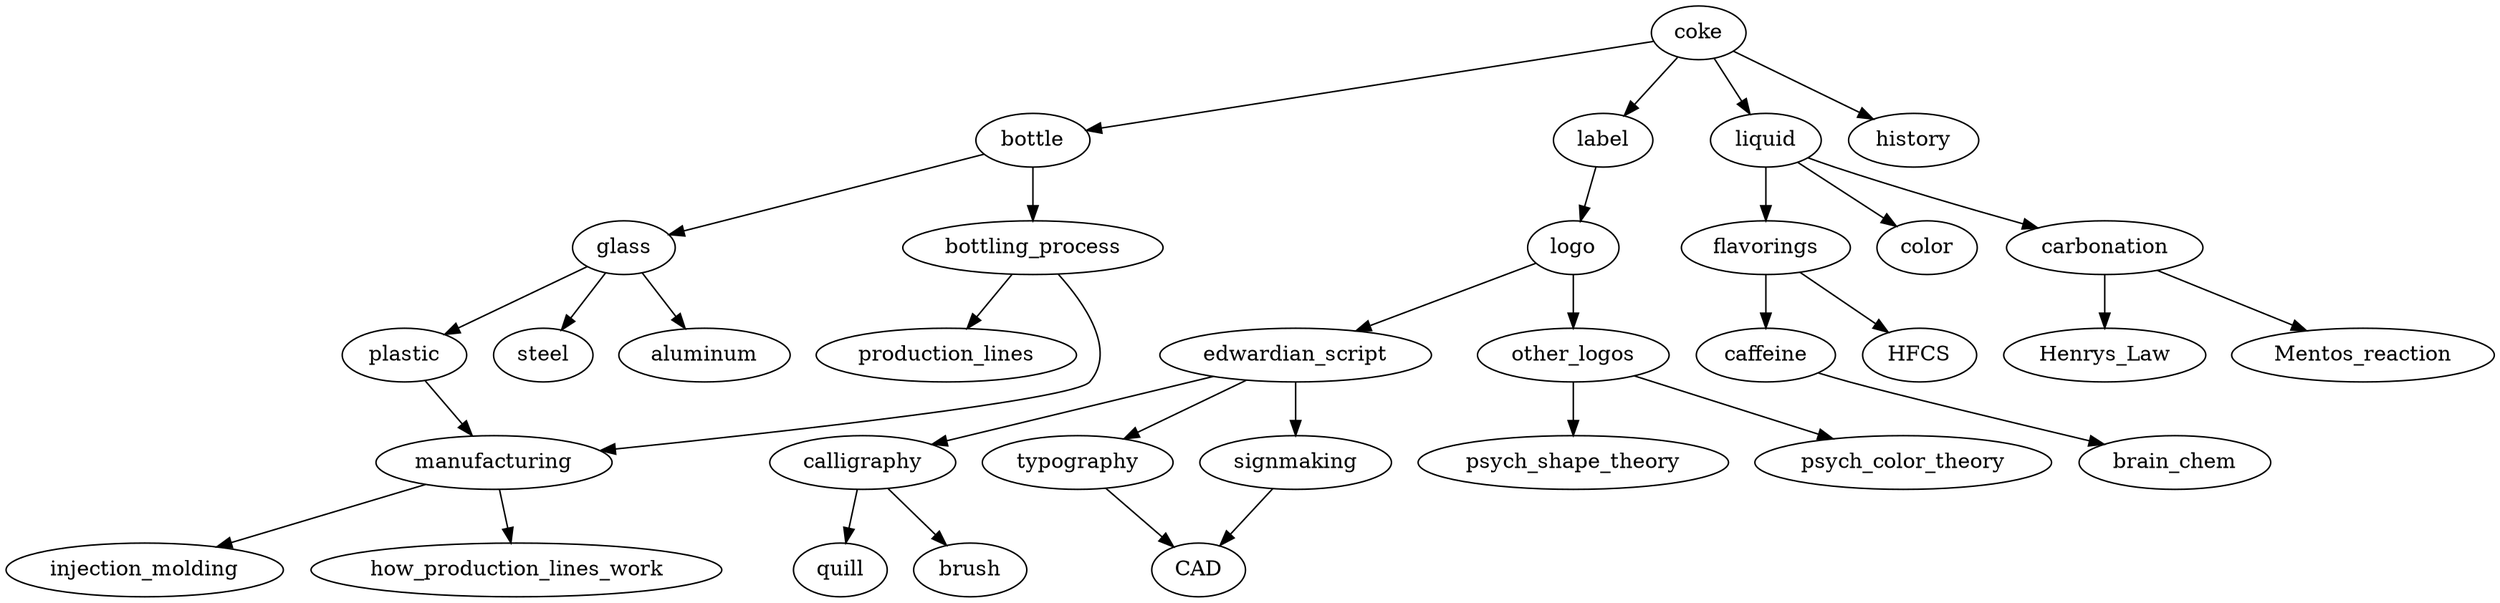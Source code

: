digraph coke {
    coke -> bottle
    coke -> label
    coke -> liquid
    coke -> history
    
    bottle -> glass
    bottle -> bottling_process

    bottling_process -> production_lines
    bottling_process -> manufacturing

    glass -> plastic
    glass -> steel
    glass -> aluminum

    plastic -> manufacturing -> injection_molding

    manufacturing -> how_production_lines_work

    label -> logo

    logo -> edwardian_script
    logo -> other_logos

    edwardian_script -> calligraphy
    edwardian_script -> typography
    edwardian_script -> signmaking

    signmaking -> CAD

    typography -> CAD

    calligraphy -> quill
    calligraphy -> brush

    other_logos -> psych_shape_theory
    other_logos -> psych_color_theory

    liquid -> flavorings
    liquid -> color
    liquid -> carbonation

    carbonation -> Henrys_Law
    carbonation -> Mentos_reaction

    flavorings -> caffeine
    flavorings -> HFCS

    caffeine -> brain_chem
}
